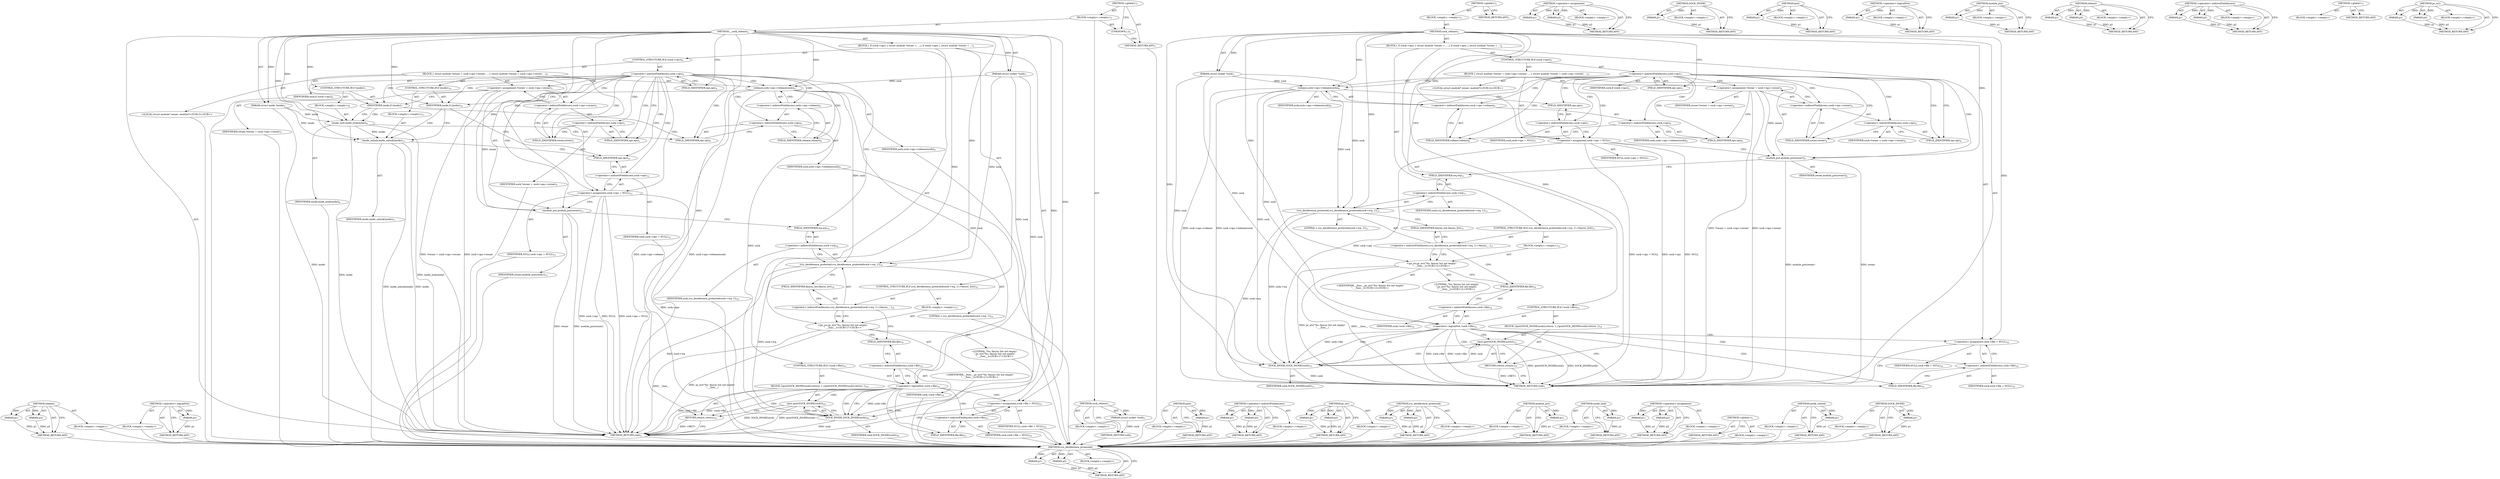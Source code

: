 digraph "SOCK_INODE" {
vulnerable_107 [label=<(METHOD,rcu_dereference_protected)>];
vulnerable_108 [label=<(PARAM,p1)>];
vulnerable_109 [label=<(PARAM,p2)>];
vulnerable_110 [label=<(BLOCK,&lt;empty&gt;,&lt;empty&gt;)>];
vulnerable_111 [label=<(METHOD_RETURN,ANY)>];
vulnerable_6 [label=<(METHOD,&lt;global&gt;)<SUB>1</SUB>>];
vulnerable_7 [label=<(BLOCK,&lt;empty&gt;,&lt;empty&gt;)<SUB>1</SUB>>];
vulnerable_8 [label=<(METHOD,sock_release)<SUB>1</SUB>>];
vulnerable_9 [label=<(PARAM,struct socket *sock)<SUB>1</SUB>>];
vulnerable_10 [label=<(BLOCK,{
 	if (sock-&gt;ops) {
 		struct module *owner = ...,{
 	if (sock-&gt;ops) {
 		struct module *owner = ...)<SUB>2</SUB>>];
vulnerable_11 [label=<(CONTROL_STRUCTURE,IF,if (sock-&gt;ops))<SUB>3</SUB>>];
vulnerable_12 [label=<(&lt;operator&gt;.indirectFieldAccess,sock-&gt;ops)<SUB>3</SUB>>];
vulnerable_13 [label=<(IDENTIFIER,sock,if (sock-&gt;ops))<SUB>3</SUB>>];
vulnerable_14 [label=<(FIELD_IDENTIFIER,ops,ops)<SUB>3</SUB>>];
vulnerable_15 [label=<(BLOCK,{
 		struct module *owner = sock-&gt;ops-&gt;owner;
 ...,{
 		struct module *owner = sock-&gt;ops-&gt;owner;
 ...)<SUB>3</SUB>>];
vulnerable_16 [label="<(LOCAL,struct module* owner: module*)<SUB>4</SUB>>"];
vulnerable_17 [label=<(&lt;operator&gt;.assignment,*owner = sock-&gt;ops-&gt;owner)<SUB>4</SUB>>];
vulnerable_18 [label=<(IDENTIFIER,owner,*owner = sock-&gt;ops-&gt;owner)<SUB>4</SUB>>];
vulnerable_19 [label=<(&lt;operator&gt;.indirectFieldAccess,sock-&gt;ops-&gt;owner)<SUB>4</SUB>>];
vulnerable_20 [label=<(&lt;operator&gt;.indirectFieldAccess,sock-&gt;ops)<SUB>4</SUB>>];
vulnerable_21 [label=<(IDENTIFIER,sock,*owner = sock-&gt;ops-&gt;owner)<SUB>4</SUB>>];
vulnerable_22 [label=<(FIELD_IDENTIFIER,ops,ops)<SUB>4</SUB>>];
vulnerable_23 [label=<(FIELD_IDENTIFIER,owner,owner)<SUB>4</SUB>>];
vulnerable_24 [label=<(release,sock-&gt;ops-&gt;release(sock))<SUB>6</SUB>>];
vulnerable_25 [label=<(&lt;operator&gt;.indirectFieldAccess,sock-&gt;ops-&gt;release)<SUB>6</SUB>>];
vulnerable_26 [label=<(&lt;operator&gt;.indirectFieldAccess,sock-&gt;ops)<SUB>6</SUB>>];
vulnerable_27 [label=<(IDENTIFIER,sock,sock-&gt;ops-&gt;release(sock))<SUB>6</SUB>>];
vulnerable_28 [label=<(FIELD_IDENTIFIER,ops,ops)<SUB>6</SUB>>];
vulnerable_29 [label=<(FIELD_IDENTIFIER,release,release)<SUB>6</SUB>>];
vulnerable_30 [label=<(IDENTIFIER,sock,sock-&gt;ops-&gt;release(sock))<SUB>6</SUB>>];
vulnerable_31 [label=<(&lt;operator&gt;.assignment,sock-&gt;ops = NULL)<SUB>7</SUB>>];
vulnerable_32 [label=<(&lt;operator&gt;.indirectFieldAccess,sock-&gt;ops)<SUB>7</SUB>>];
vulnerable_33 [label=<(IDENTIFIER,sock,sock-&gt;ops = NULL)<SUB>7</SUB>>];
vulnerable_34 [label=<(FIELD_IDENTIFIER,ops,ops)<SUB>7</SUB>>];
vulnerable_35 [label=<(IDENTIFIER,NULL,sock-&gt;ops = NULL)<SUB>7</SUB>>];
vulnerable_36 [label=<(module_put,module_put(owner))<SUB>8</SUB>>];
vulnerable_37 [label=<(IDENTIFIER,owner,module_put(owner))<SUB>8</SUB>>];
vulnerable_38 [label=<(CONTROL_STRUCTURE,IF,if (rcu_dereference_protected(sock-&gt;wq, 1)-&gt;fasync_list))<SUB>11</SUB>>];
vulnerable_39 [label=<(&lt;operator&gt;.indirectFieldAccess,rcu_dereference_protected(sock-&gt;wq, 1)-&gt;fasync_...)<SUB>11</SUB>>];
vulnerable_40 [label=<(rcu_dereference_protected,rcu_dereference_protected(sock-&gt;wq, 1))<SUB>11</SUB>>];
vulnerable_41 [label=<(&lt;operator&gt;.indirectFieldAccess,sock-&gt;wq)<SUB>11</SUB>>];
vulnerable_42 [label=<(IDENTIFIER,sock,rcu_dereference_protected(sock-&gt;wq, 1))<SUB>11</SUB>>];
vulnerable_43 [label=<(FIELD_IDENTIFIER,wq,wq)<SUB>11</SUB>>];
vulnerable_44 [label=<(LITERAL,1,rcu_dereference_protected(sock-&gt;wq, 1))<SUB>11</SUB>>];
vulnerable_45 [label=<(FIELD_IDENTIFIER,fasync_list,fasync_list)<SUB>11</SUB>>];
vulnerable_46 [label=<(BLOCK,&lt;empty&gt;,&lt;empty&gt;)<SUB>12</SUB>>];
vulnerable_47 [label="<(pr_err,pr_err(&quot;%s: fasync list not empty!\n&quot;, __func__))<SUB>12</SUB>>"];
vulnerable_48 [label="<(LITERAL,&quot;%s: fasync list not empty!\n&quot;,pr_err(&quot;%s: fasync list not empty!\n&quot;, __func__))<SUB>12</SUB>>"];
vulnerable_49 [label="<(IDENTIFIER,__func__,pr_err(&quot;%s: fasync list not empty!\n&quot;, __func__))<SUB>12</SUB>>"];
vulnerable_50 [label=<(CONTROL_STRUCTURE,IF,if (!sock-&gt;file))<SUB>14</SUB>>];
vulnerable_51 [label=<(&lt;operator&gt;.logicalNot,!sock-&gt;file)<SUB>14</SUB>>];
vulnerable_52 [label=<(&lt;operator&gt;.indirectFieldAccess,sock-&gt;file)<SUB>14</SUB>>];
vulnerable_53 [label=<(IDENTIFIER,sock,!sock-&gt;file)<SUB>14</SUB>>];
vulnerable_54 [label=<(FIELD_IDENTIFIER,file,file)<SUB>14</SUB>>];
vulnerable_55 [label=<(BLOCK,{
		iput(SOCK_INODE(sock));
		return;
 	},{
		iput(SOCK_INODE(sock));
		return;
 	})<SUB>14</SUB>>];
vulnerable_56 [label=<(iput,iput(SOCK_INODE(sock)))<SUB>15</SUB>>];
vulnerable_57 [label=<(SOCK_INODE,SOCK_INODE(sock))<SUB>15</SUB>>];
vulnerable_58 [label=<(IDENTIFIER,sock,SOCK_INODE(sock))<SUB>15</SUB>>];
vulnerable_59 [label=<(RETURN,return;,return;)<SUB>16</SUB>>];
vulnerable_60 [label=<(&lt;operator&gt;.assignment,sock-&gt;file = NULL)<SUB>18</SUB>>];
vulnerable_61 [label=<(&lt;operator&gt;.indirectFieldAccess,sock-&gt;file)<SUB>18</SUB>>];
vulnerable_62 [label=<(IDENTIFIER,sock,sock-&gt;file = NULL)<SUB>18</SUB>>];
vulnerable_63 [label=<(FIELD_IDENTIFIER,file,file)<SUB>18</SUB>>];
vulnerable_64 [label=<(IDENTIFIER,NULL,sock-&gt;file = NULL)<SUB>18</SUB>>];
vulnerable_65 [label=<(METHOD_RETURN,void)<SUB>1</SUB>>];
vulnerable_67 [label=<(METHOD_RETURN,ANY)<SUB>1</SUB>>];
vulnerable_93 [label=<(METHOD,&lt;operator&gt;.assignment)>];
vulnerable_94 [label=<(PARAM,p1)>];
vulnerable_95 [label=<(PARAM,p2)>];
vulnerable_96 [label=<(BLOCK,&lt;empty&gt;,&lt;empty&gt;)>];
vulnerable_97 [label=<(METHOD_RETURN,ANY)>];
vulnerable_125 [label=<(METHOD,SOCK_INODE)>];
vulnerable_126 [label=<(PARAM,p1)>];
vulnerable_127 [label=<(BLOCK,&lt;empty&gt;,&lt;empty&gt;)>];
vulnerable_128 [label=<(METHOD_RETURN,ANY)>];
vulnerable_121 [label=<(METHOD,iput)>];
vulnerable_122 [label=<(PARAM,p1)>];
vulnerable_123 [label=<(BLOCK,&lt;empty&gt;,&lt;empty&gt;)>];
vulnerable_124 [label=<(METHOD_RETURN,ANY)>];
vulnerable_117 [label=<(METHOD,&lt;operator&gt;.logicalNot)>];
vulnerable_118 [label=<(PARAM,p1)>];
vulnerable_119 [label=<(BLOCK,&lt;empty&gt;,&lt;empty&gt;)>];
vulnerable_120 [label=<(METHOD_RETURN,ANY)>];
vulnerable_103 [label=<(METHOD,module_put)>];
vulnerable_104 [label=<(PARAM,p1)>];
vulnerable_105 [label=<(BLOCK,&lt;empty&gt;,&lt;empty&gt;)>];
vulnerable_106 [label=<(METHOD_RETURN,ANY)>];
vulnerable_98 [label=<(METHOD,release)>];
vulnerable_99 [label=<(PARAM,p1)>];
vulnerable_100 [label=<(PARAM,p2)>];
vulnerable_101 [label=<(BLOCK,&lt;empty&gt;,&lt;empty&gt;)>];
vulnerable_102 [label=<(METHOD_RETURN,ANY)>];
vulnerable_88 [label=<(METHOD,&lt;operator&gt;.indirectFieldAccess)>];
vulnerable_89 [label=<(PARAM,p1)>];
vulnerable_90 [label=<(PARAM,p2)>];
vulnerable_91 [label=<(BLOCK,&lt;empty&gt;,&lt;empty&gt;)>];
vulnerable_92 [label=<(METHOD_RETURN,ANY)>];
vulnerable_82 [label=<(METHOD,&lt;global&gt;)<SUB>1</SUB>>];
vulnerable_83 [label=<(BLOCK,&lt;empty&gt;,&lt;empty&gt;)>];
vulnerable_84 [label=<(METHOD_RETURN,ANY)>];
vulnerable_112 [label=<(METHOD,pr_err)>];
vulnerable_113 [label=<(PARAM,p1)>];
vulnerable_114 [label=<(PARAM,p2)>];
vulnerable_115 [label=<(BLOCK,&lt;empty&gt;,&lt;empty&gt;)>];
vulnerable_116 [label=<(METHOD_RETURN,ANY)>];
fixed_121 [label=<(METHOD,release)>];
fixed_122 [label=<(PARAM,p1)>];
fixed_123 [label=<(PARAM,p2)>];
fixed_124 [label=<(BLOCK,&lt;empty&gt;,&lt;empty&gt;)>];
fixed_125 [label=<(METHOD_RETURN,ANY)>];
fixed_144 [label=<(METHOD,&lt;operator&gt;.logicalNot)>];
fixed_145 [label=<(PARAM,p1)>];
fixed_146 [label=<(BLOCK,&lt;empty&gt;,&lt;empty&gt;)>];
fixed_147 [label=<(METHOD_RETURN,ANY)>];
fixed_6 [label=<(METHOD,&lt;global&gt;)<SUB>1</SUB>>];
fixed_7 [label=<(BLOCK,&lt;empty&gt;,&lt;empty&gt;)<SUB>1</SUB>>];
fixed_8 [label=<(METHOD,sock_release)<SUB>1</SUB>>];
fixed_9 [label=<(PARAM,struct socket *sock)<SUB>1</SUB>>];
fixed_10 [label=<(BLOCK,&lt;empty&gt;,&lt;empty&gt;)>];
fixed_11 [label=<(METHOD_RETURN,void)<SUB>1</SUB>>];
fixed_13 [label=<(UNKNOWN,),))<SUB>1</SUB>>];
fixed_14 [label=<(METHOD,__sock_release)<SUB>2</SUB>>];
fixed_15 [label=<(PARAM,struct socket *sock)<SUB>2</SUB>>];
fixed_16 [label=<(PARAM,struct inode *inode)<SUB>2</SUB>>];
fixed_17 [label=<(BLOCK,{
 	if (sock-&gt;ops) {
 		struct module *owner = ...,{
 	if (sock-&gt;ops) {
 		struct module *owner = ...)<SUB>3</SUB>>];
fixed_18 [label=<(CONTROL_STRUCTURE,IF,if (sock-&gt;ops))<SUB>4</SUB>>];
fixed_19 [label=<(&lt;operator&gt;.indirectFieldAccess,sock-&gt;ops)<SUB>4</SUB>>];
fixed_20 [label=<(IDENTIFIER,sock,if (sock-&gt;ops))<SUB>4</SUB>>];
fixed_21 [label=<(FIELD_IDENTIFIER,ops,ops)<SUB>4</SUB>>];
fixed_22 [label=<(BLOCK,{
 		struct module *owner = sock-&gt;ops-&gt;owner;
 ...,{
 		struct module *owner = sock-&gt;ops-&gt;owner;
 ...)<SUB>4</SUB>>];
fixed_23 [label="<(LOCAL,struct module* owner: module*)<SUB>5</SUB>>"];
fixed_24 [label=<(&lt;operator&gt;.assignment,*owner = sock-&gt;ops-&gt;owner)<SUB>5</SUB>>];
fixed_25 [label=<(IDENTIFIER,owner,*owner = sock-&gt;ops-&gt;owner)<SUB>5</SUB>>];
fixed_26 [label=<(&lt;operator&gt;.indirectFieldAccess,sock-&gt;ops-&gt;owner)<SUB>5</SUB>>];
fixed_27 [label=<(&lt;operator&gt;.indirectFieldAccess,sock-&gt;ops)<SUB>5</SUB>>];
fixed_28 [label=<(IDENTIFIER,sock,*owner = sock-&gt;ops-&gt;owner)<SUB>5</SUB>>];
fixed_29 [label=<(FIELD_IDENTIFIER,ops,ops)<SUB>5</SUB>>];
fixed_30 [label=<(FIELD_IDENTIFIER,owner,owner)<SUB>5</SUB>>];
fixed_31 [label=<(CONTROL_STRUCTURE,IF,if (inode))<SUB>7</SUB>>];
fixed_32 [label=<(IDENTIFIER,inode,if (inode))<SUB>7</SUB>>];
fixed_33 [label=<(BLOCK,&lt;empty&gt;,&lt;empty&gt;)<SUB>8</SUB>>];
fixed_34 [label=<(inode_lock,inode_lock(inode))<SUB>8</SUB>>];
fixed_35 [label=<(IDENTIFIER,inode,inode_lock(inode))<SUB>8</SUB>>];
fixed_36 [label=<(release,sock-&gt;ops-&gt;release(sock))<SUB>9</SUB>>];
fixed_37 [label=<(&lt;operator&gt;.indirectFieldAccess,sock-&gt;ops-&gt;release)<SUB>9</SUB>>];
fixed_38 [label=<(&lt;operator&gt;.indirectFieldAccess,sock-&gt;ops)<SUB>9</SUB>>];
fixed_39 [label=<(IDENTIFIER,sock,sock-&gt;ops-&gt;release(sock))<SUB>9</SUB>>];
fixed_40 [label=<(FIELD_IDENTIFIER,ops,ops)<SUB>9</SUB>>];
fixed_41 [label=<(FIELD_IDENTIFIER,release,release)<SUB>9</SUB>>];
fixed_42 [label=<(IDENTIFIER,sock,sock-&gt;ops-&gt;release(sock))<SUB>9</SUB>>];
fixed_43 [label=<(CONTROL_STRUCTURE,IF,if (inode))<SUB>10</SUB>>];
fixed_44 [label=<(IDENTIFIER,inode,if (inode))<SUB>10</SUB>>];
fixed_45 [label=<(BLOCK,&lt;empty&gt;,&lt;empty&gt;)<SUB>11</SUB>>];
fixed_46 [label=<(inode_unlock,inode_unlock(inode))<SUB>11</SUB>>];
fixed_47 [label=<(IDENTIFIER,inode,inode_unlock(inode))<SUB>11</SUB>>];
fixed_48 [label=<(&lt;operator&gt;.assignment,sock-&gt;ops = NULL)<SUB>12</SUB>>];
fixed_49 [label=<(&lt;operator&gt;.indirectFieldAccess,sock-&gt;ops)<SUB>12</SUB>>];
fixed_50 [label=<(IDENTIFIER,sock,sock-&gt;ops = NULL)<SUB>12</SUB>>];
fixed_51 [label=<(FIELD_IDENTIFIER,ops,ops)<SUB>12</SUB>>];
fixed_52 [label=<(IDENTIFIER,NULL,sock-&gt;ops = NULL)<SUB>12</SUB>>];
fixed_53 [label=<(module_put,module_put(owner))<SUB>13</SUB>>];
fixed_54 [label=<(IDENTIFIER,owner,module_put(owner))<SUB>13</SUB>>];
fixed_55 [label=<(CONTROL_STRUCTURE,IF,if (rcu_dereference_protected(sock-&gt;wq, 1)-&gt;fasync_list))<SUB>16</SUB>>];
fixed_56 [label=<(&lt;operator&gt;.indirectFieldAccess,rcu_dereference_protected(sock-&gt;wq, 1)-&gt;fasync_...)<SUB>16</SUB>>];
fixed_57 [label=<(rcu_dereference_protected,rcu_dereference_protected(sock-&gt;wq, 1))<SUB>16</SUB>>];
fixed_58 [label=<(&lt;operator&gt;.indirectFieldAccess,sock-&gt;wq)<SUB>16</SUB>>];
fixed_59 [label=<(IDENTIFIER,sock,rcu_dereference_protected(sock-&gt;wq, 1))<SUB>16</SUB>>];
fixed_60 [label=<(FIELD_IDENTIFIER,wq,wq)<SUB>16</SUB>>];
fixed_61 [label=<(LITERAL,1,rcu_dereference_protected(sock-&gt;wq, 1))<SUB>16</SUB>>];
fixed_62 [label=<(FIELD_IDENTIFIER,fasync_list,fasync_list)<SUB>16</SUB>>];
fixed_63 [label=<(BLOCK,&lt;empty&gt;,&lt;empty&gt;)<SUB>17</SUB>>];
fixed_64 [label="<(pr_err,pr_err(&quot;%s: fasync list not empty!\n&quot;, __func__))<SUB>17</SUB>>"];
fixed_65 [label="<(LITERAL,&quot;%s: fasync list not empty!\n&quot;,pr_err(&quot;%s: fasync list not empty!\n&quot;, __func__))<SUB>17</SUB>>"];
fixed_66 [label="<(IDENTIFIER,__func__,pr_err(&quot;%s: fasync list not empty!\n&quot;, __func__))<SUB>17</SUB>>"];
fixed_67 [label=<(CONTROL_STRUCTURE,IF,if (!sock-&gt;file))<SUB>19</SUB>>];
fixed_68 [label=<(&lt;operator&gt;.logicalNot,!sock-&gt;file)<SUB>19</SUB>>];
fixed_69 [label=<(&lt;operator&gt;.indirectFieldAccess,sock-&gt;file)<SUB>19</SUB>>];
fixed_70 [label=<(IDENTIFIER,sock,!sock-&gt;file)<SUB>19</SUB>>];
fixed_71 [label=<(FIELD_IDENTIFIER,file,file)<SUB>19</SUB>>];
fixed_72 [label=<(BLOCK,{
		iput(SOCK_INODE(sock));
		return;
 	},{
		iput(SOCK_INODE(sock));
		return;
 	})<SUB>19</SUB>>];
fixed_73 [label=<(iput,iput(SOCK_INODE(sock)))<SUB>20</SUB>>];
fixed_74 [label=<(SOCK_INODE,SOCK_INODE(sock))<SUB>20</SUB>>];
fixed_75 [label=<(IDENTIFIER,sock,SOCK_INODE(sock))<SUB>20</SUB>>];
fixed_76 [label=<(RETURN,return;,return;)<SUB>21</SUB>>];
fixed_77 [label=<(&lt;operator&gt;.assignment,sock-&gt;file = NULL)<SUB>23</SUB>>];
fixed_78 [label=<(&lt;operator&gt;.indirectFieldAccess,sock-&gt;file)<SUB>23</SUB>>];
fixed_79 [label=<(IDENTIFIER,sock,sock-&gt;file = NULL)<SUB>23</SUB>>];
fixed_80 [label=<(FIELD_IDENTIFIER,file,file)<SUB>23</SUB>>];
fixed_81 [label=<(IDENTIFIER,NULL,sock-&gt;file = NULL)<SUB>23</SUB>>];
fixed_82 [label=<(METHOD_RETURN,void)<SUB>2</SUB>>];
fixed_84 [label=<(METHOD_RETURN,ANY)<SUB>1</SUB>>];
fixed_148 [label=<(METHOD,iput)>];
fixed_149 [label=<(PARAM,p1)>];
fixed_150 [label=<(BLOCK,&lt;empty&gt;,&lt;empty&gt;)>];
fixed_151 [label=<(METHOD_RETURN,ANY)>];
fixed_107 [label=<(METHOD,&lt;operator&gt;.indirectFieldAccess)>];
fixed_108 [label=<(PARAM,p1)>];
fixed_109 [label=<(PARAM,p2)>];
fixed_110 [label=<(BLOCK,&lt;empty&gt;,&lt;empty&gt;)>];
fixed_111 [label=<(METHOD_RETURN,ANY)>];
fixed_139 [label=<(METHOD,pr_err)>];
fixed_140 [label=<(PARAM,p1)>];
fixed_141 [label=<(PARAM,p2)>];
fixed_142 [label=<(BLOCK,&lt;empty&gt;,&lt;empty&gt;)>];
fixed_143 [label=<(METHOD_RETURN,ANY)>];
fixed_134 [label=<(METHOD,rcu_dereference_protected)>];
fixed_135 [label=<(PARAM,p1)>];
fixed_136 [label=<(PARAM,p2)>];
fixed_137 [label=<(BLOCK,&lt;empty&gt;,&lt;empty&gt;)>];
fixed_138 [label=<(METHOD_RETURN,ANY)>];
fixed_130 [label=<(METHOD,module_put)>];
fixed_131 [label=<(PARAM,p1)>];
fixed_132 [label=<(BLOCK,&lt;empty&gt;,&lt;empty&gt;)>];
fixed_133 [label=<(METHOD_RETURN,ANY)>];
fixed_117 [label=<(METHOD,inode_lock)>];
fixed_118 [label=<(PARAM,p1)>];
fixed_119 [label=<(BLOCK,&lt;empty&gt;,&lt;empty&gt;)>];
fixed_120 [label=<(METHOD_RETURN,ANY)>];
fixed_112 [label=<(METHOD,&lt;operator&gt;.assignment)>];
fixed_113 [label=<(PARAM,p1)>];
fixed_114 [label=<(PARAM,p2)>];
fixed_115 [label=<(BLOCK,&lt;empty&gt;,&lt;empty&gt;)>];
fixed_116 [label=<(METHOD_RETURN,ANY)>];
fixed_101 [label=<(METHOD,&lt;global&gt;)<SUB>1</SUB>>];
fixed_102 [label=<(BLOCK,&lt;empty&gt;,&lt;empty&gt;)>];
fixed_103 [label=<(METHOD_RETURN,ANY)>];
fixed_126 [label=<(METHOD,inode_unlock)>];
fixed_127 [label=<(PARAM,p1)>];
fixed_128 [label=<(BLOCK,&lt;empty&gt;,&lt;empty&gt;)>];
fixed_129 [label=<(METHOD_RETURN,ANY)>];
fixed_152 [label=<(METHOD,SOCK_INODE)>];
fixed_153 [label=<(PARAM,p1)>];
fixed_154 [label=<(BLOCK,&lt;empty&gt;,&lt;empty&gt;)>];
fixed_155 [label=<(METHOD_RETURN,ANY)>];
vulnerable_107 -> vulnerable_108  [key=0, label="AST: "];
vulnerable_107 -> vulnerable_108  [key=1, label="DDG: "];
vulnerable_107 -> vulnerable_110  [key=0, label="AST: "];
vulnerable_107 -> vulnerable_109  [key=0, label="AST: "];
vulnerable_107 -> vulnerable_109  [key=1, label="DDG: "];
vulnerable_107 -> vulnerable_111  [key=0, label="AST: "];
vulnerable_107 -> vulnerable_111  [key=1, label="CFG: "];
vulnerable_108 -> vulnerable_111  [key=0, label="DDG: p1"];
vulnerable_109 -> vulnerable_111  [key=0, label="DDG: p2"];
vulnerable_6 -> vulnerable_7  [key=0, label="AST: "];
vulnerable_6 -> vulnerable_67  [key=0, label="AST: "];
vulnerable_6 -> vulnerable_67  [key=1, label="CFG: "];
vulnerable_7 -> vulnerable_8  [key=0, label="AST: "];
vulnerable_8 -> vulnerable_9  [key=0, label="AST: "];
vulnerable_8 -> vulnerable_9  [key=1, label="DDG: "];
vulnerable_8 -> vulnerable_10  [key=0, label="AST: "];
vulnerable_8 -> vulnerable_65  [key=0, label="AST: "];
vulnerable_8 -> vulnerable_14  [key=0, label="CFG: "];
vulnerable_8 -> vulnerable_60  [key=0, label="DDG: "];
vulnerable_8 -> vulnerable_31  [key=0, label="DDG: "];
vulnerable_8 -> vulnerable_59  [key=0, label="DDG: "];
vulnerable_8 -> vulnerable_24  [key=0, label="DDG: "];
vulnerable_8 -> vulnerable_36  [key=0, label="DDG: "];
vulnerable_8 -> vulnerable_40  [key=0, label="DDG: "];
vulnerable_8 -> vulnerable_47  [key=0, label="DDG: "];
vulnerable_8 -> vulnerable_57  [key=0, label="DDG: "];
vulnerable_9 -> vulnerable_51  [key=0, label="DDG: sock"];
vulnerable_9 -> vulnerable_24  [key=0, label="DDG: sock"];
vulnerable_9 -> vulnerable_40  [key=0, label="DDG: sock"];
vulnerable_9 -> vulnerable_57  [key=0, label="DDG: sock"];
vulnerable_10 -> vulnerable_11  [key=0, label="AST: "];
vulnerable_10 -> vulnerable_38  [key=0, label="AST: "];
vulnerable_10 -> vulnerable_50  [key=0, label="AST: "];
vulnerable_10 -> vulnerable_60  [key=0, label="AST: "];
vulnerable_11 -> vulnerable_12  [key=0, label="AST: "];
vulnerable_11 -> vulnerable_15  [key=0, label="AST: "];
vulnerable_12 -> vulnerable_13  [key=0, label="AST: "];
vulnerable_12 -> vulnerable_14  [key=0, label="AST: "];
vulnerable_12 -> vulnerable_22  [key=0, label="CFG: "];
vulnerable_12 -> vulnerable_22  [key=1, label="CDG: "];
vulnerable_12 -> vulnerable_43  [key=0, label="CFG: "];
vulnerable_12 -> vulnerable_24  [key=0, label="CDG: "];
vulnerable_12 -> vulnerable_17  [key=0, label="CDG: "];
vulnerable_12 -> vulnerable_34  [key=0, label="CDG: "];
vulnerable_12 -> vulnerable_32  [key=0, label="CDG: "];
vulnerable_12 -> vulnerable_26  [key=0, label="CDG: "];
vulnerable_12 -> vulnerable_23  [key=0, label="CDG: "];
vulnerable_12 -> vulnerable_19  [key=0, label="CDG: "];
vulnerable_12 -> vulnerable_28  [key=0, label="CDG: "];
vulnerable_12 -> vulnerable_36  [key=0, label="CDG: "];
vulnerable_12 -> vulnerable_20  [key=0, label="CDG: "];
vulnerable_12 -> vulnerable_25  [key=0, label="CDG: "];
vulnerable_12 -> vulnerable_29  [key=0, label="CDG: "];
vulnerable_12 -> vulnerable_31  [key=0, label="CDG: "];
vulnerable_14 -> vulnerable_12  [key=0, label="CFG: "];
vulnerable_15 -> vulnerable_16  [key=0, label="AST: "];
vulnerable_15 -> vulnerable_17  [key=0, label="AST: "];
vulnerable_15 -> vulnerable_24  [key=0, label="AST: "];
vulnerable_15 -> vulnerable_31  [key=0, label="AST: "];
vulnerable_15 -> vulnerable_36  [key=0, label="AST: "];
vulnerable_17 -> vulnerable_18  [key=0, label="AST: "];
vulnerable_17 -> vulnerable_19  [key=0, label="AST: "];
vulnerable_17 -> vulnerable_28  [key=0, label="CFG: "];
vulnerable_17 -> vulnerable_65  [key=0, label="DDG: sock-&gt;ops-&gt;owner"];
vulnerable_17 -> vulnerable_65  [key=1, label="DDG: *owner = sock-&gt;ops-&gt;owner"];
vulnerable_17 -> vulnerable_36  [key=0, label="DDG: owner"];
vulnerable_19 -> vulnerable_20  [key=0, label="AST: "];
vulnerable_19 -> vulnerable_23  [key=0, label="AST: "];
vulnerable_19 -> vulnerable_17  [key=0, label="CFG: "];
vulnerable_20 -> vulnerable_21  [key=0, label="AST: "];
vulnerable_20 -> vulnerable_22  [key=0, label="AST: "];
vulnerable_20 -> vulnerable_23  [key=0, label="CFG: "];
vulnerable_22 -> vulnerable_20  [key=0, label="CFG: "];
vulnerable_23 -> vulnerable_19  [key=0, label="CFG: "];
vulnerable_24 -> vulnerable_25  [key=0, label="AST: "];
vulnerable_24 -> vulnerable_30  [key=0, label="AST: "];
vulnerable_24 -> vulnerable_34  [key=0, label="CFG: "];
vulnerable_24 -> vulnerable_65  [key=0, label="DDG: sock-&gt;ops-&gt;release"];
vulnerable_24 -> vulnerable_65  [key=1, label="DDG: sock-&gt;ops-&gt;release(sock)"];
vulnerable_24 -> vulnerable_51  [key=0, label="DDG: sock"];
vulnerable_24 -> vulnerable_40  [key=0, label="DDG: sock"];
vulnerable_24 -> vulnerable_57  [key=0, label="DDG: sock"];
vulnerable_25 -> vulnerable_26  [key=0, label="AST: "];
vulnerable_25 -> vulnerable_29  [key=0, label="AST: "];
vulnerable_25 -> vulnerable_24  [key=0, label="CFG: "];
vulnerable_26 -> vulnerable_27  [key=0, label="AST: "];
vulnerable_26 -> vulnerable_28  [key=0, label="AST: "];
vulnerable_26 -> vulnerable_29  [key=0, label="CFG: "];
vulnerable_28 -> vulnerable_26  [key=0, label="CFG: "];
vulnerable_29 -> vulnerable_25  [key=0, label="CFG: "];
vulnerable_31 -> vulnerable_32  [key=0, label="AST: "];
vulnerable_31 -> vulnerable_35  [key=0, label="AST: "];
vulnerable_31 -> vulnerable_36  [key=0, label="CFG: "];
vulnerable_31 -> vulnerable_65  [key=0, label="DDG: sock-&gt;ops"];
vulnerable_31 -> vulnerable_65  [key=1, label="DDG: NULL"];
vulnerable_31 -> vulnerable_65  [key=2, label="DDG: sock-&gt;ops = NULL"];
vulnerable_31 -> vulnerable_57  [key=0, label="DDG: sock-&gt;ops"];
vulnerable_32 -> vulnerable_33  [key=0, label="AST: "];
vulnerable_32 -> vulnerable_34  [key=0, label="AST: "];
vulnerable_32 -> vulnerable_31  [key=0, label="CFG: "];
vulnerable_34 -> vulnerable_32  [key=0, label="CFG: "];
vulnerable_36 -> vulnerable_37  [key=0, label="AST: "];
vulnerable_36 -> vulnerable_43  [key=0, label="CFG: "];
vulnerable_36 -> vulnerable_65  [key=0, label="DDG: owner"];
vulnerable_36 -> vulnerable_65  [key=1, label="DDG: module_put(owner)"];
vulnerable_38 -> vulnerable_39  [key=0, label="AST: "];
vulnerable_38 -> vulnerable_46  [key=0, label="AST: "];
vulnerable_39 -> vulnerable_40  [key=0, label="AST: "];
vulnerable_39 -> vulnerable_45  [key=0, label="AST: "];
vulnerable_39 -> vulnerable_47  [key=0, label="CFG: "];
vulnerable_39 -> vulnerable_47  [key=1, label="CDG: "];
vulnerable_39 -> vulnerable_54  [key=0, label="CFG: "];
vulnerable_40 -> vulnerable_41  [key=0, label="AST: "];
vulnerable_40 -> vulnerable_44  [key=0, label="AST: "];
vulnerable_40 -> vulnerable_45  [key=0, label="CFG: "];
vulnerable_40 -> vulnerable_65  [key=0, label="DDG: sock-&gt;wq"];
vulnerable_40 -> vulnerable_57  [key=0, label="DDG: sock-&gt;wq"];
vulnerable_41 -> vulnerable_42  [key=0, label="AST: "];
vulnerable_41 -> vulnerable_43  [key=0, label="AST: "];
vulnerable_41 -> vulnerable_40  [key=0, label="CFG: "];
vulnerable_43 -> vulnerable_41  [key=0, label="CFG: "];
vulnerable_45 -> vulnerable_39  [key=0, label="CFG: "];
vulnerable_46 -> vulnerable_47  [key=0, label="AST: "];
vulnerable_47 -> vulnerable_48  [key=0, label="AST: "];
vulnerable_47 -> vulnerable_49  [key=0, label="AST: "];
vulnerable_47 -> vulnerable_54  [key=0, label="CFG: "];
vulnerable_47 -> vulnerable_65  [key=0, label="DDG: pr_err(&quot;%s: fasync list not empty!\n&quot;, __func__)"];
vulnerable_47 -> vulnerable_65  [key=1, label="DDG: __func__"];
vulnerable_50 -> vulnerable_51  [key=0, label="AST: "];
vulnerable_50 -> vulnerable_55  [key=0, label="AST: "];
vulnerable_51 -> vulnerable_52  [key=0, label="AST: "];
vulnerable_51 -> vulnerable_57  [key=0, label="CFG: "];
vulnerable_51 -> vulnerable_57  [key=1, label="DDG: sock-&gt;file"];
vulnerable_51 -> vulnerable_57  [key=2, label="CDG: "];
vulnerable_51 -> vulnerable_63  [key=0, label="CFG: "];
vulnerable_51 -> vulnerable_63  [key=1, label="CDG: "];
vulnerable_51 -> vulnerable_65  [key=0, label="DDG: sock-&gt;file"];
vulnerable_51 -> vulnerable_65  [key=1, label="DDG: !sock-&gt;file"];
vulnerable_51 -> vulnerable_60  [key=0, label="CDG: "];
vulnerable_51 -> vulnerable_61  [key=0, label="CDG: "];
vulnerable_51 -> vulnerable_56  [key=0, label="CDG: "];
vulnerable_51 -> vulnerable_59  [key=0, label="CDG: "];
vulnerable_52 -> vulnerable_53  [key=0, label="AST: "];
vulnerable_52 -> vulnerable_54  [key=0, label="AST: "];
vulnerable_52 -> vulnerable_51  [key=0, label="CFG: "];
vulnerable_54 -> vulnerable_52  [key=0, label="CFG: "];
vulnerable_55 -> vulnerable_56  [key=0, label="AST: "];
vulnerable_55 -> vulnerable_59  [key=0, label="AST: "];
vulnerable_56 -> vulnerable_57  [key=0, label="AST: "];
vulnerable_56 -> vulnerable_59  [key=0, label="CFG: "];
vulnerable_56 -> vulnerable_65  [key=0, label="DDG: SOCK_INODE(sock)"];
vulnerable_56 -> vulnerable_65  [key=1, label="DDG: iput(SOCK_INODE(sock))"];
vulnerable_57 -> vulnerable_58  [key=0, label="AST: "];
vulnerable_57 -> vulnerable_56  [key=0, label="CFG: "];
vulnerable_57 -> vulnerable_56  [key=1, label="DDG: sock"];
vulnerable_57 -> vulnerable_65  [key=0, label="DDG: sock"];
vulnerable_59 -> vulnerable_65  [key=0, label="CFG: "];
vulnerable_59 -> vulnerable_65  [key=1, label="DDG: &lt;RET&gt;"];
vulnerable_60 -> vulnerable_61  [key=0, label="AST: "];
vulnerable_60 -> vulnerable_64  [key=0, label="AST: "];
vulnerable_60 -> vulnerable_65  [key=0, label="CFG: "];
vulnerable_61 -> vulnerable_62  [key=0, label="AST: "];
vulnerable_61 -> vulnerable_63  [key=0, label="AST: "];
vulnerable_61 -> vulnerable_60  [key=0, label="CFG: "];
vulnerable_63 -> vulnerable_61  [key=0, label="CFG: "];
vulnerable_93 -> vulnerable_94  [key=0, label="AST: "];
vulnerable_93 -> vulnerable_94  [key=1, label="DDG: "];
vulnerable_93 -> vulnerable_96  [key=0, label="AST: "];
vulnerable_93 -> vulnerable_95  [key=0, label="AST: "];
vulnerable_93 -> vulnerable_95  [key=1, label="DDG: "];
vulnerable_93 -> vulnerable_97  [key=0, label="AST: "];
vulnerable_93 -> vulnerable_97  [key=1, label="CFG: "];
vulnerable_94 -> vulnerable_97  [key=0, label="DDG: p1"];
vulnerable_95 -> vulnerable_97  [key=0, label="DDG: p2"];
vulnerable_125 -> vulnerable_126  [key=0, label="AST: "];
vulnerable_125 -> vulnerable_126  [key=1, label="DDG: "];
vulnerable_125 -> vulnerable_127  [key=0, label="AST: "];
vulnerable_125 -> vulnerable_128  [key=0, label="AST: "];
vulnerable_125 -> vulnerable_128  [key=1, label="CFG: "];
vulnerable_126 -> vulnerable_128  [key=0, label="DDG: p1"];
vulnerable_121 -> vulnerable_122  [key=0, label="AST: "];
vulnerable_121 -> vulnerable_122  [key=1, label="DDG: "];
vulnerable_121 -> vulnerable_123  [key=0, label="AST: "];
vulnerable_121 -> vulnerable_124  [key=0, label="AST: "];
vulnerable_121 -> vulnerable_124  [key=1, label="CFG: "];
vulnerable_122 -> vulnerable_124  [key=0, label="DDG: p1"];
vulnerable_117 -> vulnerable_118  [key=0, label="AST: "];
vulnerable_117 -> vulnerable_118  [key=1, label="DDG: "];
vulnerable_117 -> vulnerable_119  [key=0, label="AST: "];
vulnerable_117 -> vulnerable_120  [key=0, label="AST: "];
vulnerable_117 -> vulnerable_120  [key=1, label="CFG: "];
vulnerable_118 -> vulnerable_120  [key=0, label="DDG: p1"];
vulnerable_103 -> vulnerable_104  [key=0, label="AST: "];
vulnerable_103 -> vulnerable_104  [key=1, label="DDG: "];
vulnerable_103 -> vulnerable_105  [key=0, label="AST: "];
vulnerable_103 -> vulnerable_106  [key=0, label="AST: "];
vulnerable_103 -> vulnerable_106  [key=1, label="CFG: "];
vulnerable_104 -> vulnerable_106  [key=0, label="DDG: p1"];
vulnerable_98 -> vulnerable_99  [key=0, label="AST: "];
vulnerable_98 -> vulnerable_99  [key=1, label="DDG: "];
vulnerable_98 -> vulnerable_101  [key=0, label="AST: "];
vulnerable_98 -> vulnerable_100  [key=0, label="AST: "];
vulnerable_98 -> vulnerable_100  [key=1, label="DDG: "];
vulnerable_98 -> vulnerable_102  [key=0, label="AST: "];
vulnerable_98 -> vulnerable_102  [key=1, label="CFG: "];
vulnerable_99 -> vulnerable_102  [key=0, label="DDG: p1"];
vulnerable_100 -> vulnerable_102  [key=0, label="DDG: p2"];
vulnerable_88 -> vulnerable_89  [key=0, label="AST: "];
vulnerable_88 -> vulnerable_89  [key=1, label="DDG: "];
vulnerable_88 -> vulnerable_91  [key=0, label="AST: "];
vulnerable_88 -> vulnerable_90  [key=0, label="AST: "];
vulnerable_88 -> vulnerable_90  [key=1, label="DDG: "];
vulnerable_88 -> vulnerable_92  [key=0, label="AST: "];
vulnerable_88 -> vulnerable_92  [key=1, label="CFG: "];
vulnerable_89 -> vulnerable_92  [key=0, label="DDG: p1"];
vulnerable_90 -> vulnerable_92  [key=0, label="DDG: p2"];
vulnerable_82 -> vulnerable_83  [key=0, label="AST: "];
vulnerable_82 -> vulnerable_84  [key=0, label="AST: "];
vulnerable_82 -> vulnerable_84  [key=1, label="CFG: "];
vulnerable_112 -> vulnerable_113  [key=0, label="AST: "];
vulnerable_112 -> vulnerable_113  [key=1, label="DDG: "];
vulnerable_112 -> vulnerable_115  [key=0, label="AST: "];
vulnerable_112 -> vulnerable_114  [key=0, label="AST: "];
vulnerable_112 -> vulnerable_114  [key=1, label="DDG: "];
vulnerable_112 -> vulnerable_116  [key=0, label="AST: "];
vulnerable_112 -> vulnerable_116  [key=1, label="CFG: "];
vulnerable_113 -> vulnerable_116  [key=0, label="DDG: p1"];
vulnerable_114 -> vulnerable_116  [key=0, label="DDG: p2"];
fixed_121 -> fixed_122  [key=0, label="AST: "];
fixed_121 -> fixed_122  [key=1, label="DDG: "];
fixed_121 -> fixed_124  [key=0, label="AST: "];
fixed_121 -> fixed_123  [key=0, label="AST: "];
fixed_121 -> fixed_123  [key=1, label="DDG: "];
fixed_121 -> fixed_125  [key=0, label="AST: "];
fixed_121 -> fixed_125  [key=1, label="CFG: "];
fixed_122 -> fixed_125  [key=0, label="DDG: p1"];
fixed_123 -> fixed_125  [key=0, label="DDG: p2"];
fixed_124 -> vulnerable_107  [key=0];
fixed_125 -> vulnerable_107  [key=0];
fixed_144 -> fixed_145  [key=0, label="AST: "];
fixed_144 -> fixed_145  [key=1, label="DDG: "];
fixed_144 -> fixed_146  [key=0, label="AST: "];
fixed_144 -> fixed_147  [key=0, label="AST: "];
fixed_144 -> fixed_147  [key=1, label="CFG: "];
fixed_145 -> fixed_147  [key=0, label="DDG: p1"];
fixed_146 -> vulnerable_107  [key=0];
fixed_147 -> vulnerable_107  [key=0];
fixed_6 -> fixed_7  [key=0, label="AST: "];
fixed_6 -> fixed_84  [key=0, label="AST: "];
fixed_6 -> fixed_13  [key=0, label="CFG: "];
fixed_7 -> fixed_8  [key=0, label="AST: "];
fixed_7 -> fixed_13  [key=0, label="AST: "];
fixed_7 -> fixed_14  [key=0, label="AST: "];
fixed_8 -> fixed_9  [key=0, label="AST: "];
fixed_8 -> fixed_9  [key=1, label="DDG: "];
fixed_8 -> fixed_10  [key=0, label="AST: "];
fixed_8 -> fixed_11  [key=0, label="AST: "];
fixed_8 -> fixed_11  [key=1, label="CFG: "];
fixed_9 -> fixed_11  [key=0, label="DDG: sock"];
fixed_10 -> vulnerable_107  [key=0];
fixed_11 -> vulnerable_107  [key=0];
fixed_13 -> fixed_84  [key=0, label="CFG: "];
fixed_14 -> fixed_15  [key=0, label="AST: "];
fixed_14 -> fixed_15  [key=1, label="DDG: "];
fixed_14 -> fixed_16  [key=0, label="AST: "];
fixed_14 -> fixed_16  [key=1, label="DDG: "];
fixed_14 -> fixed_17  [key=0, label="AST: "];
fixed_14 -> fixed_82  [key=0, label="AST: "];
fixed_14 -> fixed_21  [key=0, label="CFG: "];
fixed_14 -> fixed_77  [key=0, label="DDG: "];
fixed_14 -> fixed_48  [key=0, label="DDG: "];
fixed_14 -> fixed_76  [key=0, label="DDG: "];
fixed_14 -> fixed_32  [key=0, label="DDG: "];
fixed_14 -> fixed_36  [key=0, label="DDG: "];
fixed_14 -> fixed_44  [key=0, label="DDG: "];
fixed_14 -> fixed_53  [key=0, label="DDG: "];
fixed_14 -> fixed_57  [key=0, label="DDG: "];
fixed_14 -> fixed_64  [key=0, label="DDG: "];
fixed_14 -> fixed_74  [key=0, label="DDG: "];
fixed_14 -> fixed_34  [key=0, label="DDG: "];
fixed_14 -> fixed_46  [key=0, label="DDG: "];
fixed_15 -> fixed_68  [key=0, label="DDG: sock"];
fixed_15 -> fixed_36  [key=0, label="DDG: sock"];
fixed_15 -> fixed_57  [key=0, label="DDG: sock"];
fixed_15 -> fixed_74  [key=0, label="DDG: sock"];
fixed_16 -> fixed_82  [key=0, label="DDG: inode"];
fixed_16 -> fixed_34  [key=0, label="DDG: inode"];
fixed_16 -> fixed_46  [key=0, label="DDG: inode"];
fixed_17 -> fixed_18  [key=0, label="AST: "];
fixed_17 -> fixed_55  [key=0, label="AST: "];
fixed_17 -> fixed_67  [key=0, label="AST: "];
fixed_17 -> fixed_77  [key=0, label="AST: "];
fixed_18 -> fixed_19  [key=0, label="AST: "];
fixed_18 -> fixed_22  [key=0, label="AST: "];
fixed_19 -> fixed_20  [key=0, label="AST: "];
fixed_19 -> fixed_21  [key=0, label="AST: "];
fixed_19 -> fixed_29  [key=0, label="CFG: "];
fixed_19 -> fixed_29  [key=1, label="CDG: "];
fixed_19 -> fixed_60  [key=0, label="CFG: "];
fixed_19 -> fixed_24  [key=0, label="CDG: "];
fixed_19 -> fixed_30  [key=0, label="CDG: "];
fixed_19 -> fixed_48  [key=0, label="CDG: "];
fixed_19 -> fixed_32  [key=0, label="CDG: "];
fixed_19 -> fixed_49  [key=0, label="CDG: "];
fixed_19 -> fixed_26  [key=0, label="CDG: "];
fixed_19 -> fixed_51  [key=0, label="CDG: "];
fixed_19 -> fixed_36  [key=0, label="CDG: "];
fixed_19 -> fixed_37  [key=0, label="CDG: "];
fixed_19 -> fixed_53  [key=0, label="CDG: "];
fixed_19 -> fixed_38  [key=0, label="CDG: "];
fixed_19 -> fixed_41  [key=0, label="CDG: "];
fixed_19 -> fixed_27  [key=0, label="CDG: "];
fixed_19 -> fixed_40  [key=0, label="CDG: "];
fixed_19 -> fixed_44  [key=0, label="CDG: "];
fixed_20 -> vulnerable_107  [key=0];
fixed_21 -> fixed_19  [key=0, label="CFG: "];
fixed_22 -> fixed_23  [key=0, label="AST: "];
fixed_22 -> fixed_24  [key=0, label="AST: "];
fixed_22 -> fixed_31  [key=0, label="AST: "];
fixed_22 -> fixed_36  [key=0, label="AST: "];
fixed_22 -> fixed_43  [key=0, label="AST: "];
fixed_22 -> fixed_48  [key=0, label="AST: "];
fixed_22 -> fixed_53  [key=0, label="AST: "];
fixed_23 -> vulnerable_107  [key=0];
fixed_24 -> fixed_25  [key=0, label="AST: "];
fixed_24 -> fixed_26  [key=0, label="AST: "];
fixed_24 -> fixed_32  [key=0, label="CFG: "];
fixed_24 -> fixed_82  [key=0, label="DDG: sock-&gt;ops-&gt;owner"];
fixed_24 -> fixed_82  [key=1, label="DDG: *owner = sock-&gt;ops-&gt;owner"];
fixed_24 -> fixed_53  [key=0, label="DDG: owner"];
fixed_25 -> vulnerable_107  [key=0];
fixed_26 -> fixed_27  [key=0, label="AST: "];
fixed_26 -> fixed_30  [key=0, label="AST: "];
fixed_26 -> fixed_24  [key=0, label="CFG: "];
fixed_27 -> fixed_28  [key=0, label="AST: "];
fixed_27 -> fixed_29  [key=0, label="AST: "];
fixed_27 -> fixed_30  [key=0, label="CFG: "];
fixed_28 -> vulnerable_107  [key=0];
fixed_29 -> fixed_27  [key=0, label="CFG: "];
fixed_30 -> fixed_26  [key=0, label="CFG: "];
fixed_31 -> fixed_32  [key=0, label="AST: "];
fixed_31 -> fixed_33  [key=0, label="AST: "];
fixed_32 -> fixed_34  [key=0, label="CFG: "];
fixed_32 -> fixed_34  [key=1, label="CDG: "];
fixed_32 -> fixed_40  [key=0, label="CFG: "];
fixed_33 -> fixed_34  [key=0, label="AST: "];
fixed_34 -> fixed_35  [key=0, label="AST: "];
fixed_34 -> fixed_40  [key=0, label="CFG: "];
fixed_34 -> fixed_82  [key=0, label="DDG: inode"];
fixed_34 -> fixed_82  [key=1, label="DDG: inode_lock(inode)"];
fixed_34 -> fixed_46  [key=0, label="DDG: inode"];
fixed_35 -> vulnerable_107  [key=0];
fixed_36 -> fixed_37  [key=0, label="AST: "];
fixed_36 -> fixed_42  [key=0, label="AST: "];
fixed_36 -> fixed_44  [key=0, label="CFG: "];
fixed_36 -> fixed_82  [key=0, label="DDG: sock-&gt;ops-&gt;release"];
fixed_36 -> fixed_82  [key=1, label="DDG: sock-&gt;ops-&gt;release(sock)"];
fixed_36 -> fixed_68  [key=0, label="DDG: sock"];
fixed_36 -> fixed_57  [key=0, label="DDG: sock"];
fixed_36 -> fixed_74  [key=0, label="DDG: sock"];
fixed_37 -> fixed_38  [key=0, label="AST: "];
fixed_37 -> fixed_41  [key=0, label="AST: "];
fixed_37 -> fixed_36  [key=0, label="CFG: "];
fixed_38 -> fixed_39  [key=0, label="AST: "];
fixed_38 -> fixed_40  [key=0, label="AST: "];
fixed_38 -> fixed_41  [key=0, label="CFG: "];
fixed_39 -> vulnerable_107  [key=0];
fixed_40 -> fixed_38  [key=0, label="CFG: "];
fixed_41 -> fixed_37  [key=0, label="CFG: "];
fixed_42 -> vulnerable_107  [key=0];
fixed_43 -> fixed_44  [key=0, label="AST: "];
fixed_43 -> fixed_45  [key=0, label="AST: "];
fixed_44 -> fixed_46  [key=0, label="CFG: "];
fixed_44 -> fixed_46  [key=1, label="CDG: "];
fixed_44 -> fixed_51  [key=0, label="CFG: "];
fixed_45 -> fixed_46  [key=0, label="AST: "];
fixed_46 -> fixed_47  [key=0, label="AST: "];
fixed_46 -> fixed_51  [key=0, label="CFG: "];
fixed_46 -> fixed_82  [key=0, label="DDG: inode"];
fixed_46 -> fixed_82  [key=1, label="DDG: inode_unlock(inode)"];
fixed_47 -> vulnerable_107  [key=0];
fixed_48 -> fixed_49  [key=0, label="AST: "];
fixed_48 -> fixed_52  [key=0, label="AST: "];
fixed_48 -> fixed_53  [key=0, label="CFG: "];
fixed_48 -> fixed_82  [key=0, label="DDG: sock-&gt;ops"];
fixed_48 -> fixed_82  [key=1, label="DDG: NULL"];
fixed_48 -> fixed_82  [key=2, label="DDG: sock-&gt;ops = NULL"];
fixed_48 -> fixed_74  [key=0, label="DDG: sock-&gt;ops"];
fixed_49 -> fixed_50  [key=0, label="AST: "];
fixed_49 -> fixed_51  [key=0, label="AST: "];
fixed_49 -> fixed_48  [key=0, label="CFG: "];
fixed_50 -> vulnerable_107  [key=0];
fixed_51 -> fixed_49  [key=0, label="CFG: "];
fixed_52 -> vulnerable_107  [key=0];
fixed_53 -> fixed_54  [key=0, label="AST: "];
fixed_53 -> fixed_60  [key=0, label="CFG: "];
fixed_53 -> fixed_82  [key=0, label="DDG: owner"];
fixed_53 -> fixed_82  [key=1, label="DDG: module_put(owner)"];
fixed_54 -> vulnerable_107  [key=0];
fixed_55 -> fixed_56  [key=0, label="AST: "];
fixed_55 -> fixed_63  [key=0, label="AST: "];
fixed_56 -> fixed_57  [key=0, label="AST: "];
fixed_56 -> fixed_62  [key=0, label="AST: "];
fixed_56 -> fixed_64  [key=0, label="CFG: "];
fixed_56 -> fixed_64  [key=1, label="CDG: "];
fixed_56 -> fixed_71  [key=0, label="CFG: "];
fixed_57 -> fixed_58  [key=0, label="AST: "];
fixed_57 -> fixed_61  [key=0, label="AST: "];
fixed_57 -> fixed_62  [key=0, label="CFG: "];
fixed_57 -> fixed_82  [key=0, label="DDG: sock-&gt;wq"];
fixed_57 -> fixed_74  [key=0, label="DDG: sock-&gt;wq"];
fixed_58 -> fixed_59  [key=0, label="AST: "];
fixed_58 -> fixed_60  [key=0, label="AST: "];
fixed_58 -> fixed_57  [key=0, label="CFG: "];
fixed_59 -> vulnerable_107  [key=0];
fixed_60 -> fixed_58  [key=0, label="CFG: "];
fixed_61 -> vulnerable_107  [key=0];
fixed_62 -> fixed_56  [key=0, label="CFG: "];
fixed_63 -> fixed_64  [key=0, label="AST: "];
fixed_64 -> fixed_65  [key=0, label="AST: "];
fixed_64 -> fixed_66  [key=0, label="AST: "];
fixed_64 -> fixed_71  [key=0, label="CFG: "];
fixed_64 -> fixed_82  [key=0, label="DDG: pr_err(&quot;%s: fasync list not empty!\n&quot;, __func__)"];
fixed_64 -> fixed_82  [key=1, label="DDG: __func__"];
fixed_65 -> vulnerable_107  [key=0];
fixed_66 -> vulnerable_107  [key=0];
fixed_67 -> fixed_68  [key=0, label="AST: "];
fixed_67 -> fixed_72  [key=0, label="AST: "];
fixed_68 -> fixed_69  [key=0, label="AST: "];
fixed_68 -> fixed_74  [key=0, label="CFG: "];
fixed_68 -> fixed_74  [key=1, label="DDG: sock-&gt;file"];
fixed_68 -> fixed_74  [key=2, label="CDG: "];
fixed_68 -> fixed_80  [key=0, label="CFG: "];
fixed_68 -> fixed_80  [key=1, label="CDG: "];
fixed_68 -> fixed_82  [key=0, label="DDG: sock-&gt;file"];
fixed_68 -> fixed_82  [key=1, label="DDG: !sock-&gt;file"];
fixed_68 -> fixed_73  [key=0, label="CDG: "];
fixed_68 -> fixed_77  [key=0, label="CDG: "];
fixed_68 -> fixed_76  [key=0, label="CDG: "];
fixed_68 -> fixed_78  [key=0, label="CDG: "];
fixed_69 -> fixed_70  [key=0, label="AST: "];
fixed_69 -> fixed_71  [key=0, label="AST: "];
fixed_69 -> fixed_68  [key=0, label="CFG: "];
fixed_70 -> vulnerable_107  [key=0];
fixed_71 -> fixed_69  [key=0, label="CFG: "];
fixed_72 -> fixed_73  [key=0, label="AST: "];
fixed_72 -> fixed_76  [key=0, label="AST: "];
fixed_73 -> fixed_74  [key=0, label="AST: "];
fixed_73 -> fixed_76  [key=0, label="CFG: "];
fixed_73 -> fixed_82  [key=0, label="DDG: SOCK_INODE(sock)"];
fixed_73 -> fixed_82  [key=1, label="DDG: iput(SOCK_INODE(sock))"];
fixed_74 -> fixed_75  [key=0, label="AST: "];
fixed_74 -> fixed_73  [key=0, label="CFG: "];
fixed_74 -> fixed_73  [key=1, label="DDG: sock"];
fixed_74 -> fixed_82  [key=0, label="DDG: sock"];
fixed_75 -> vulnerable_107  [key=0];
fixed_76 -> fixed_82  [key=0, label="CFG: "];
fixed_76 -> fixed_82  [key=1, label="DDG: &lt;RET&gt;"];
fixed_77 -> fixed_78  [key=0, label="AST: "];
fixed_77 -> fixed_81  [key=0, label="AST: "];
fixed_77 -> fixed_82  [key=0, label="CFG: "];
fixed_78 -> fixed_79  [key=0, label="AST: "];
fixed_78 -> fixed_80  [key=0, label="AST: "];
fixed_78 -> fixed_77  [key=0, label="CFG: "];
fixed_79 -> vulnerable_107  [key=0];
fixed_80 -> fixed_78  [key=0, label="CFG: "];
fixed_81 -> vulnerable_107  [key=0];
fixed_82 -> vulnerable_107  [key=0];
fixed_84 -> vulnerable_107  [key=0];
fixed_148 -> fixed_149  [key=0, label="AST: "];
fixed_148 -> fixed_149  [key=1, label="DDG: "];
fixed_148 -> fixed_150  [key=0, label="AST: "];
fixed_148 -> fixed_151  [key=0, label="AST: "];
fixed_148 -> fixed_151  [key=1, label="CFG: "];
fixed_149 -> fixed_151  [key=0, label="DDG: p1"];
fixed_150 -> vulnerable_107  [key=0];
fixed_151 -> vulnerable_107  [key=0];
fixed_107 -> fixed_108  [key=0, label="AST: "];
fixed_107 -> fixed_108  [key=1, label="DDG: "];
fixed_107 -> fixed_110  [key=0, label="AST: "];
fixed_107 -> fixed_109  [key=0, label="AST: "];
fixed_107 -> fixed_109  [key=1, label="DDG: "];
fixed_107 -> fixed_111  [key=0, label="AST: "];
fixed_107 -> fixed_111  [key=1, label="CFG: "];
fixed_108 -> fixed_111  [key=0, label="DDG: p1"];
fixed_109 -> fixed_111  [key=0, label="DDG: p2"];
fixed_110 -> vulnerable_107  [key=0];
fixed_111 -> vulnerable_107  [key=0];
fixed_139 -> fixed_140  [key=0, label="AST: "];
fixed_139 -> fixed_140  [key=1, label="DDG: "];
fixed_139 -> fixed_142  [key=0, label="AST: "];
fixed_139 -> fixed_141  [key=0, label="AST: "];
fixed_139 -> fixed_141  [key=1, label="DDG: "];
fixed_139 -> fixed_143  [key=0, label="AST: "];
fixed_139 -> fixed_143  [key=1, label="CFG: "];
fixed_140 -> fixed_143  [key=0, label="DDG: p1"];
fixed_141 -> fixed_143  [key=0, label="DDG: p2"];
fixed_142 -> vulnerable_107  [key=0];
fixed_143 -> vulnerable_107  [key=0];
fixed_134 -> fixed_135  [key=0, label="AST: "];
fixed_134 -> fixed_135  [key=1, label="DDG: "];
fixed_134 -> fixed_137  [key=0, label="AST: "];
fixed_134 -> fixed_136  [key=0, label="AST: "];
fixed_134 -> fixed_136  [key=1, label="DDG: "];
fixed_134 -> fixed_138  [key=0, label="AST: "];
fixed_134 -> fixed_138  [key=1, label="CFG: "];
fixed_135 -> fixed_138  [key=0, label="DDG: p1"];
fixed_136 -> fixed_138  [key=0, label="DDG: p2"];
fixed_137 -> vulnerable_107  [key=0];
fixed_138 -> vulnerable_107  [key=0];
fixed_130 -> fixed_131  [key=0, label="AST: "];
fixed_130 -> fixed_131  [key=1, label="DDG: "];
fixed_130 -> fixed_132  [key=0, label="AST: "];
fixed_130 -> fixed_133  [key=0, label="AST: "];
fixed_130 -> fixed_133  [key=1, label="CFG: "];
fixed_131 -> fixed_133  [key=0, label="DDG: p1"];
fixed_132 -> vulnerable_107  [key=0];
fixed_133 -> vulnerable_107  [key=0];
fixed_117 -> fixed_118  [key=0, label="AST: "];
fixed_117 -> fixed_118  [key=1, label="DDG: "];
fixed_117 -> fixed_119  [key=0, label="AST: "];
fixed_117 -> fixed_120  [key=0, label="AST: "];
fixed_117 -> fixed_120  [key=1, label="CFG: "];
fixed_118 -> fixed_120  [key=0, label="DDG: p1"];
fixed_119 -> vulnerable_107  [key=0];
fixed_120 -> vulnerable_107  [key=0];
fixed_112 -> fixed_113  [key=0, label="AST: "];
fixed_112 -> fixed_113  [key=1, label="DDG: "];
fixed_112 -> fixed_115  [key=0, label="AST: "];
fixed_112 -> fixed_114  [key=0, label="AST: "];
fixed_112 -> fixed_114  [key=1, label="DDG: "];
fixed_112 -> fixed_116  [key=0, label="AST: "];
fixed_112 -> fixed_116  [key=1, label="CFG: "];
fixed_113 -> fixed_116  [key=0, label="DDG: p1"];
fixed_114 -> fixed_116  [key=0, label="DDG: p2"];
fixed_115 -> vulnerable_107  [key=0];
fixed_116 -> vulnerable_107  [key=0];
fixed_101 -> fixed_102  [key=0, label="AST: "];
fixed_101 -> fixed_103  [key=0, label="AST: "];
fixed_101 -> fixed_103  [key=1, label="CFG: "];
fixed_102 -> vulnerable_107  [key=0];
fixed_103 -> vulnerable_107  [key=0];
fixed_126 -> fixed_127  [key=0, label="AST: "];
fixed_126 -> fixed_127  [key=1, label="DDG: "];
fixed_126 -> fixed_128  [key=0, label="AST: "];
fixed_126 -> fixed_129  [key=0, label="AST: "];
fixed_126 -> fixed_129  [key=1, label="CFG: "];
fixed_127 -> fixed_129  [key=0, label="DDG: p1"];
fixed_128 -> vulnerable_107  [key=0];
fixed_129 -> vulnerable_107  [key=0];
fixed_152 -> fixed_153  [key=0, label="AST: "];
fixed_152 -> fixed_153  [key=1, label="DDG: "];
fixed_152 -> fixed_154  [key=0, label="AST: "];
fixed_152 -> fixed_155  [key=0, label="AST: "];
fixed_152 -> fixed_155  [key=1, label="CFG: "];
fixed_153 -> fixed_155  [key=0, label="DDG: p1"];
fixed_154 -> vulnerable_107  [key=0];
fixed_155 -> vulnerable_107  [key=0];
}
